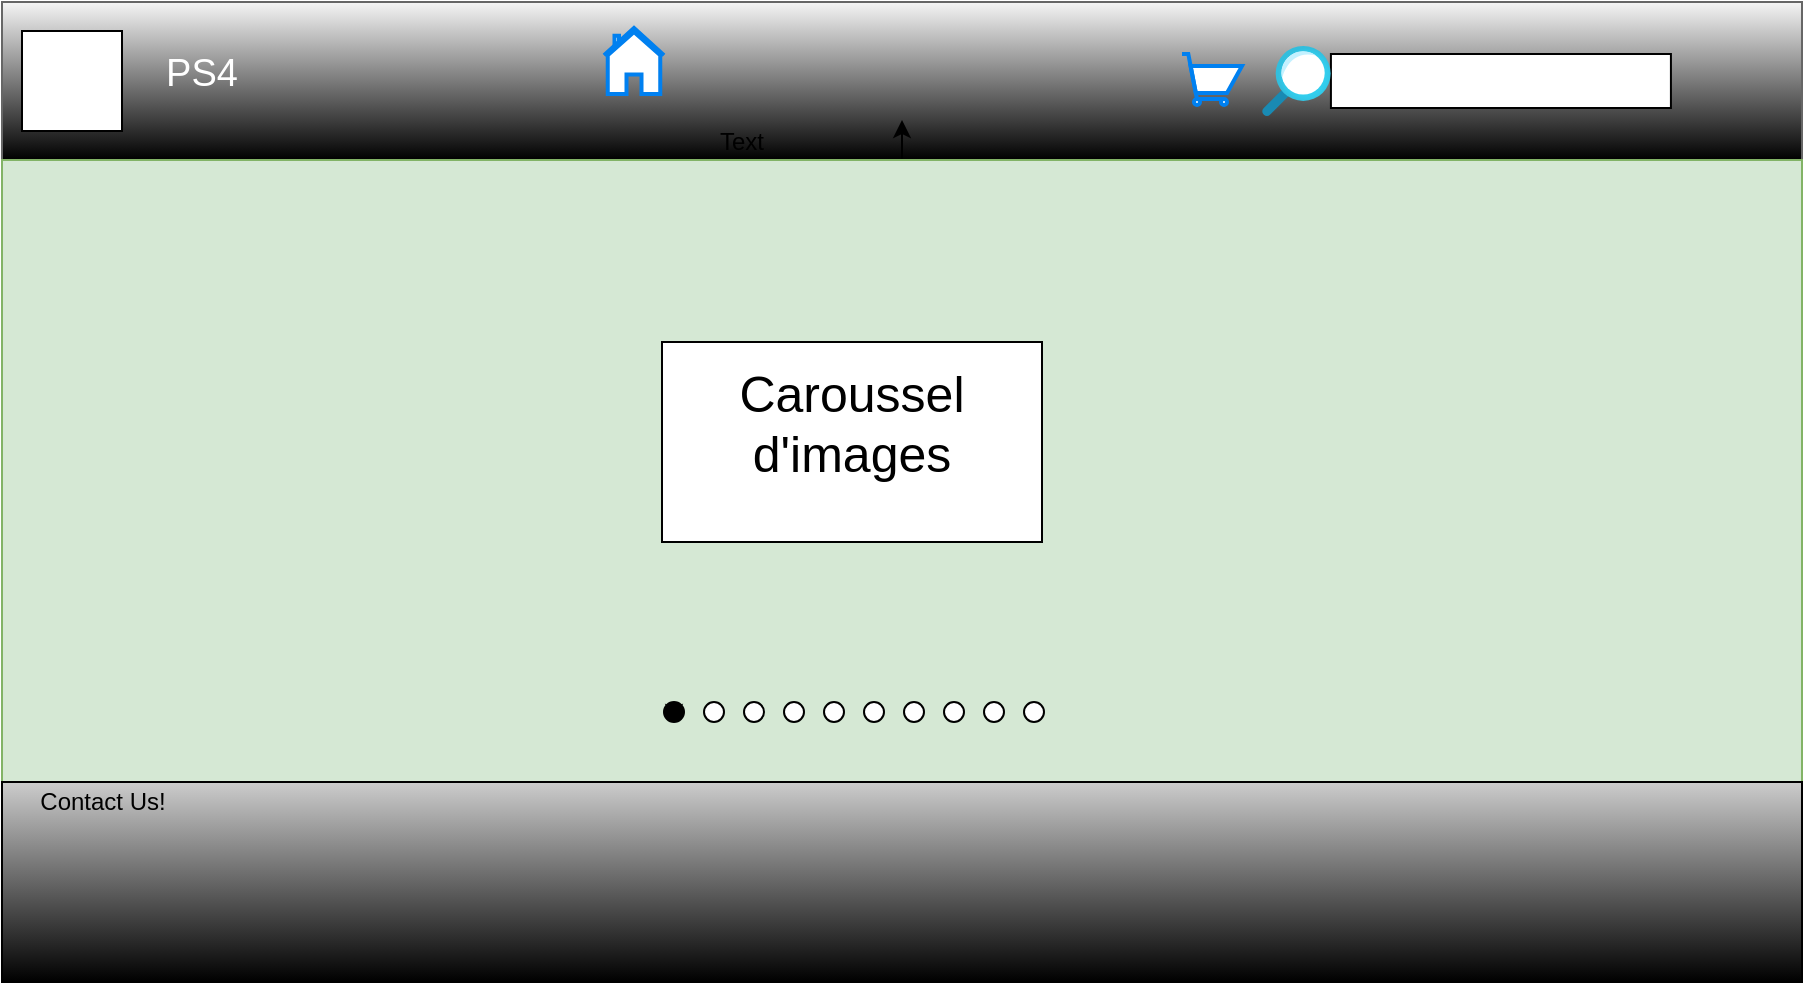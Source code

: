 <mxfile version="13.8.5" type="github">
  <diagram id="dYi3LoX2D-u_dekNeybU" name="Page-1">
    <mxGraphModel dx="1422" dy="2363" grid="1" gridSize="10" guides="1" tooltips="1" connect="1" arrows="1" fold="1" page="1" pageScale="1" pageWidth="900" pageHeight="1600" math="0" shadow="0">
      <root>
        <mxCell id="0" />
        <mxCell id="1" parent="0" />
        <mxCell id="12CVPQTj4qh7yBTBn0yW-5" value="" style="rounded=0;whiteSpace=wrap;html=1;fillColor=#f5f5f5;strokeColor=#666666;gradientColor=#000000;" vertex="1" parent="1">
          <mxGeometry y="-1600" width="900" height="79" as="geometry" />
        </mxCell>
        <mxCell id="cHnSCkkfZHPOHj3AAeh6-6" style="edgeStyle=orthogonalEdgeStyle;rounded=0;orthogonalLoop=1;jettySize=auto;html=1;exitX=0.5;exitY=0;exitDx=0;exitDy=0;" edge="1" parent="1" source="2yabFbFt9VHdaNWseqrh-1">
          <mxGeometry relative="1" as="geometry">
            <mxPoint x="450" y="-1541" as="targetPoint" />
          </mxGeometry>
        </mxCell>
        <mxCell id="2yabFbFt9VHdaNWseqrh-1" value="" style="rounded=0;whiteSpace=wrap;html=1;fillColor=#d5e8d4;strokeColor=#82b366;" vertex="1" parent="1">
          <mxGeometry y="-1521" width="900" height="311" as="geometry" />
        </mxCell>
        <mxCell id="2yabFbFt9VHdaNWseqrh-17" value="" style="group" connectable="0" vertex="1" parent="1">
          <mxGeometry x="331" y="-1250" width="190" height="10" as="geometry" />
        </mxCell>
        <mxCell id="2yabFbFt9VHdaNWseqrh-2" value="" style="ellipse;whiteSpace=wrap;html=1;aspect=fixed;fillColor=#000000;" vertex="1" parent="2yabFbFt9VHdaNWseqrh-17">
          <mxGeometry width="10" height="10" as="geometry" />
        </mxCell>
        <mxCell id="2yabFbFt9VHdaNWseqrh-3" value="" style="ellipse;whiteSpace=wrap;html=1;aspect=fixed;" vertex="1" parent="2yabFbFt9VHdaNWseqrh-17">
          <mxGeometry x="20" width="10" height="10" as="geometry" />
        </mxCell>
        <mxCell id="2yabFbFt9VHdaNWseqrh-4" value="" style="ellipse;whiteSpace=wrap;html=1;aspect=fixed;" vertex="1" parent="2yabFbFt9VHdaNWseqrh-17">
          <mxGeometry x="40" width="10" height="10" as="geometry" />
        </mxCell>
        <mxCell id="2yabFbFt9VHdaNWseqrh-5" value="" style="ellipse;whiteSpace=wrap;html=1;aspect=fixed;" vertex="1" parent="2yabFbFt9VHdaNWseqrh-17">
          <mxGeometry x="60" width="10" height="10" as="geometry" />
        </mxCell>
        <mxCell id="2yabFbFt9VHdaNWseqrh-6" value="" style="ellipse;whiteSpace=wrap;html=1;aspect=fixed;" vertex="1" parent="2yabFbFt9VHdaNWseqrh-17">
          <mxGeometry x="80" width="10" height="10" as="geometry" />
        </mxCell>
        <mxCell id="2yabFbFt9VHdaNWseqrh-7" value="" style="ellipse;whiteSpace=wrap;html=1;aspect=fixed;" vertex="1" parent="2yabFbFt9VHdaNWseqrh-17">
          <mxGeometry x="100" width="10" height="10" as="geometry" />
        </mxCell>
        <mxCell id="2yabFbFt9VHdaNWseqrh-8" value="" style="ellipse;whiteSpace=wrap;html=1;aspect=fixed;" vertex="1" parent="2yabFbFt9VHdaNWseqrh-17">
          <mxGeometry x="120" width="10" height="10" as="geometry" />
        </mxCell>
        <mxCell id="2yabFbFt9VHdaNWseqrh-9" value="" style="ellipse;whiteSpace=wrap;html=1;aspect=fixed;" vertex="1" parent="2yabFbFt9VHdaNWseqrh-17">
          <mxGeometry x="140" width="10" height="10" as="geometry" />
        </mxCell>
        <mxCell id="2yabFbFt9VHdaNWseqrh-10" value="" style="ellipse;whiteSpace=wrap;html=1;aspect=fixed;" vertex="1" parent="2yabFbFt9VHdaNWseqrh-17">
          <mxGeometry x="160" width="10" height="10" as="geometry" />
        </mxCell>
        <mxCell id="2yabFbFt9VHdaNWseqrh-11" value="" style="ellipse;whiteSpace=wrap;html=1;aspect=fixed;" vertex="1" parent="2yabFbFt9VHdaNWseqrh-17">
          <mxGeometry x="180" width="10" height="10" as="geometry" />
        </mxCell>
        <mxCell id="zTn_pAnikClX0TM4PAsH-5" style="edgeStyle=orthogonalEdgeStyle;rounded=0;orthogonalLoop=1;jettySize=auto;html=1;exitX=1;exitY=1;exitDx=0;exitDy=0;entryX=0.5;entryY=1;entryDx=0;entryDy=0;" edge="1" parent="2yabFbFt9VHdaNWseqrh-17" source="2yabFbFt9VHdaNWseqrh-2" target="2yabFbFt9VHdaNWseqrh-2">
          <mxGeometry relative="1" as="geometry" />
        </mxCell>
        <mxCell id="zTn_pAnikClX0TM4PAsH-8" value="" style="rounded=0;whiteSpace=wrap;html=1;" vertex="1" parent="1">
          <mxGeometry x="330" y="-1430" width="190" height="100" as="geometry" />
        </mxCell>
        <mxCell id="cHnSCkkfZHPOHj3AAeh6-2" value="" style="rounded=0;whiteSpace=wrap;html=1;gradientDirection=north;fillColor=#000000;gradientColor=#CCCCCC;" vertex="1" parent="1">
          <mxGeometry y="-1210" width="900" height="100" as="geometry" />
        </mxCell>
        <mxCell id="zTn_pAnikClX0TM4PAsH-9" value="Text" style="text;html=1;strokeColor=none;fillColor=none;align=center;verticalAlign=middle;whiteSpace=wrap;rounded=0;" vertex="1" parent="1">
          <mxGeometry x="350" y="-1540" width="40" height="20" as="geometry" />
        </mxCell>
        <mxCell id="cHnSCkkfZHPOHj3AAeh6-3" value="Contact Us!" style="text;html=1;resizable=0;autosize=1;align=center;verticalAlign=middle;points=[];fillColor=none;strokeColor=none;rounded=0;" vertex="1" parent="1">
          <mxGeometry x="10" y="-1210" width="80" height="20" as="geometry" />
        </mxCell>
        <mxCell id="zTn_pAnikClX0TM4PAsH-10" value="&lt;font style=&quot;font-size: 25px&quot;&gt;Caroussel d&#39;images&lt;/font&gt;" style="text;html=1;strokeColor=none;fillColor=none;align=center;verticalAlign=middle;whiteSpace=wrap;rounded=0;" vertex="1" parent="1">
          <mxGeometry x="405" y="-1400" width="40" height="20" as="geometry" />
        </mxCell>
        <mxCell id="cHnSCkkfZHPOHj3AAeh6-7" value="" style="rounded=0;whiteSpace=wrap;html=1;fillColor=#FFFFFF;" vertex="1" parent="1">
          <mxGeometry x="664.46" y="-1574" width="170" height="27" as="geometry" />
        </mxCell>
        <mxCell id="cHnSCkkfZHPOHj3AAeh6-5" value="" style="aspect=fixed;html=1;points=[];align=center;image;fontSize=12;image=img/lib/azure2/general/Search.svg;fillColor=#000000;gradientColor=#CCCCCC;" vertex="1" parent="1">
          <mxGeometry x="630" y="-1578" width="34.46" height="35" as="geometry" />
        </mxCell>
        <mxCell id="cHnSCkkfZHPOHj3AAeh6-9" value="" style="html=1;verticalLabelPosition=bottom;align=center;labelBackgroundColor=#ffffff;verticalAlign=top;strokeWidth=2;strokeColor=#0080F0;shadow=0;dashed=0;shape=mxgraph.ios7.icons.home;fillColor=#FFFFFF;gradientColor=none;" vertex="1" parent="1">
          <mxGeometry x="301" y="-1587" width="30" height="33" as="geometry" />
        </mxCell>
        <mxCell id="zTn_pAnikClX0TM4PAsH-12" value="&lt;font style=&quot;font-size: 19px&quot; color=&quot;#FFFFFF&quot;&gt;PS4&lt;/font&gt;" style="text;html=1;strokeColor=none;fillColor=none;align=center;verticalAlign=middle;whiteSpace=wrap;rounded=0;" vertex="1" parent="1">
          <mxGeometry x="80" y="-1574" width="40" height="20" as="geometry" />
        </mxCell>
        <mxCell id="cHnSCkkfZHPOHj3AAeh6-10" value="" style="html=1;verticalLabelPosition=bottom;align=center;labelBackgroundColor=#ffffff;verticalAlign=top;strokeWidth=2;strokeColor=#0080F0;shadow=0;dashed=0;shape=mxgraph.ios7.icons.shopping_cart;fillColor=#FFFFFF;gradientColor=none;" vertex="1" parent="1">
          <mxGeometry x="590" y="-1574" width="30" height="25.5" as="geometry" />
        </mxCell>
        <mxCell id="zTn_pAnikClX0TM4PAsH-13" value="" style="rounded=0;whiteSpace=wrap;html=1;" vertex="1" parent="1">
          <mxGeometry x="10" y="-1585.5" width="50" height="50" as="geometry" />
        </mxCell>
        <mxCell id="cHnSCkkfZHPOHj3AAeh6-11" value="" style="shape=image;html=1;verticalAlign=top;verticalLabelPosition=bottom;labelBackgroundColor=#ffffff;imageAspect=0;aspect=fixed;image=https://cdn4.iconfinder.com/data/icons/computer-and-web-2/500/Menu-128.png;fillColor=#FFFFFF;gradientColor=none;" vertex="1" parent="1">
          <mxGeometry x="17" y="-1581" width="38" height="38" as="geometry" />
        </mxCell>
      </root>
    </mxGraphModel>
  </diagram>
</mxfile>
